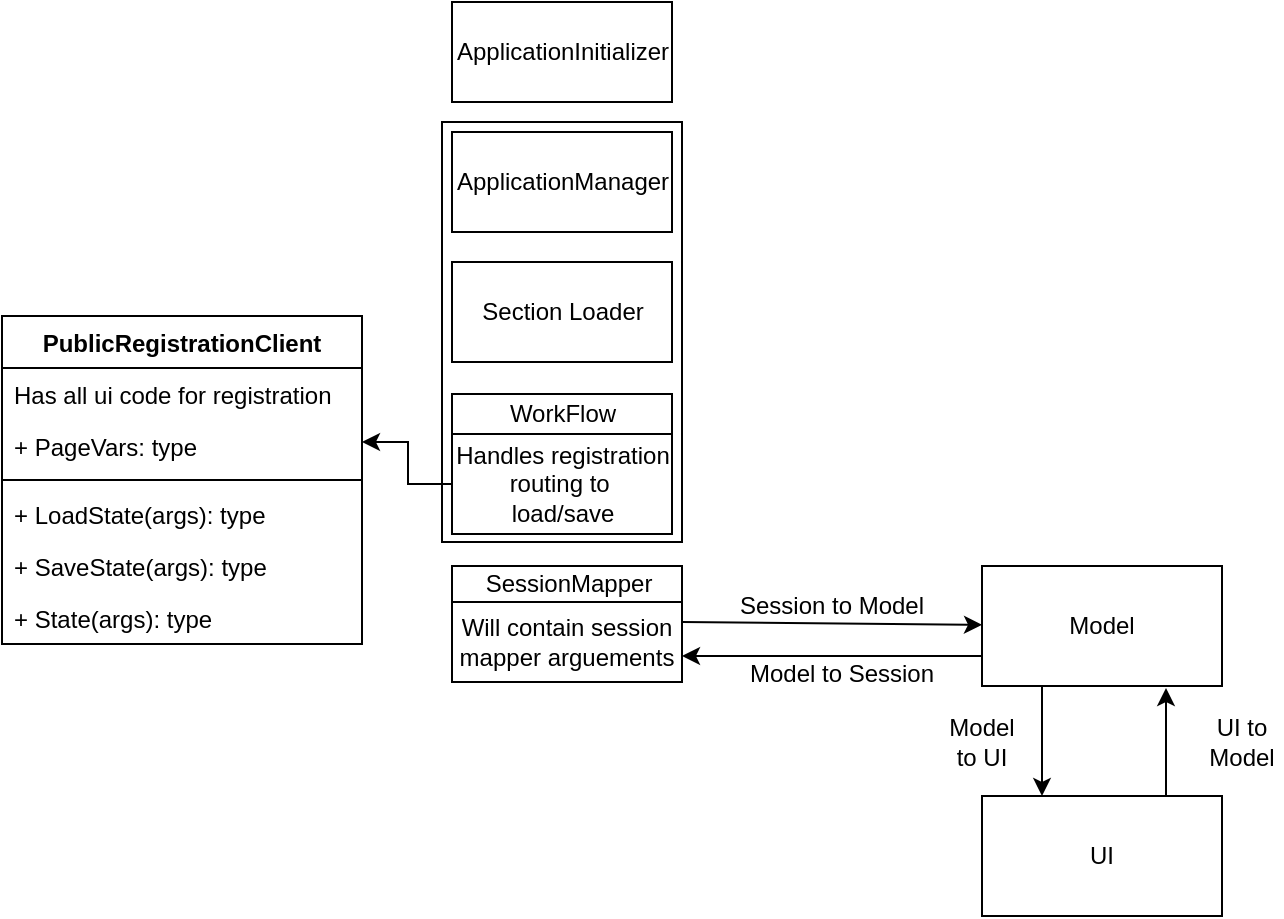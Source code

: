 <mxfile version="11.1.4" type="github"><diagram id="7GvVTqTpiJr5v5xNsKPM" name="Page-1"><mxGraphModel dx="1038" dy="581" grid="1" gridSize="10" guides="1" tooltips="1" connect="1" arrows="1" fold="1" page="1" pageScale="1" pageWidth="850" pageHeight="1100" math="0" shadow="0"><root><mxCell id="0"/><mxCell id="1" parent="0"/><mxCell id="HYGHDrBhQrccPC-CdQ9i-16" value="" style="rounded=0;whiteSpace=wrap;html=1;" vertex="1" parent="1"><mxGeometry x="260" y="70" width="120" height="210" as="geometry"/></mxCell><mxCell id="4BKxX_FA9T9ESoVDrarx-7" value="PublicRegistrationClient" style="swimlane;fontStyle=1;align=center;verticalAlign=top;childLayout=stackLayout;horizontal=1;startSize=26;horizontalStack=0;resizeParent=1;resizeParentMax=0;resizeLast=0;collapsible=1;marginBottom=0;" parent="1" vertex="1"><mxGeometry x="40" y="167" width="180" height="164" as="geometry"/></mxCell><mxCell id="4BKxX_FA9T9ESoVDrarx-25" value="Has all ui code for registration" style="text;strokeColor=none;fillColor=none;align=left;verticalAlign=top;spacingLeft=4;spacingRight=4;overflow=hidden;rotatable=0;points=[[0,0.5],[1,0.5]];portConstraint=eastwest;" parent="4BKxX_FA9T9ESoVDrarx-7" vertex="1"><mxGeometry y="26" width="180" height="26" as="geometry"/></mxCell><mxCell id="4BKxX_FA9T9ESoVDrarx-8" value="+ PageVars: type" style="text;strokeColor=none;fillColor=none;align=left;verticalAlign=top;spacingLeft=4;spacingRight=4;overflow=hidden;rotatable=0;points=[[0,0.5],[1,0.5]];portConstraint=eastwest;" parent="4BKxX_FA9T9ESoVDrarx-7" vertex="1"><mxGeometry y="52" width="180" height="26" as="geometry"/></mxCell><mxCell id="4BKxX_FA9T9ESoVDrarx-9" value="" style="line;strokeWidth=1;fillColor=none;align=left;verticalAlign=middle;spacingTop=-1;spacingLeft=3;spacingRight=3;rotatable=0;labelPosition=right;points=[];portConstraint=eastwest;" parent="4BKxX_FA9T9ESoVDrarx-7" vertex="1"><mxGeometry y="78" width="180" height="8" as="geometry"/></mxCell><mxCell id="4BKxX_FA9T9ESoVDrarx-22" value="+ LoadState(args): type" style="text;strokeColor=none;fillColor=none;align=left;verticalAlign=top;spacingLeft=4;spacingRight=4;overflow=hidden;rotatable=0;points=[[0,0.5],[1,0.5]];portConstraint=eastwest;" parent="4BKxX_FA9T9ESoVDrarx-7" vertex="1"><mxGeometry y="86" width="180" height="26" as="geometry"/></mxCell><mxCell id="4BKxX_FA9T9ESoVDrarx-10" value="+ SaveState(args): type" style="text;strokeColor=none;fillColor=none;align=left;verticalAlign=top;spacingLeft=4;spacingRight=4;overflow=hidden;rotatable=0;points=[[0,0.5],[1,0.5]];portConstraint=eastwest;" parent="4BKxX_FA9T9ESoVDrarx-7" vertex="1"><mxGeometry y="112" width="180" height="26" as="geometry"/></mxCell><mxCell id="4BKxX_FA9T9ESoVDrarx-23" value="+ State(args): type" style="text;strokeColor=none;fillColor=none;align=left;verticalAlign=top;spacingLeft=4;spacingRight=4;overflow=hidden;rotatable=0;points=[[0,0.5],[1,0.5]];portConstraint=eastwest;" parent="4BKxX_FA9T9ESoVDrarx-7" vertex="1"><mxGeometry y="138" width="180" height="26" as="geometry"/></mxCell><mxCell id="4BKxX_FA9T9ESoVDrarx-14" value="SessionMapper" style="html=1;" parent="1" vertex="1"><mxGeometry x="265" y="292" width="115" height="18" as="geometry"/></mxCell><mxCell id="4BKxX_FA9T9ESoVDrarx-15" value="WorkFlow" style="html=1;" parent="1" vertex="1"><mxGeometry x="265" y="206" width="110" height="20" as="geometry"/></mxCell><mxCell id="4BKxX_FA9T9ESoVDrarx-16" value="ApplicationInitializer" style="html=1;" parent="1" vertex="1"><mxGeometry x="265" y="10" width="110" height="50" as="geometry"/></mxCell><mxCell id="4BKxX_FA9T9ESoVDrarx-17" value="ApplicationManager" style="html=1;" parent="1" vertex="1"><mxGeometry x="265" y="75" width="110" height="50" as="geometry"/></mxCell><mxCell id="4BKxX_FA9T9ESoVDrarx-34" value="" style="edgeStyle=orthogonalEdgeStyle;rounded=0;orthogonalLoop=1;jettySize=auto;html=1;" parent="1" source="4BKxX_FA9T9ESoVDrarx-18" target="4BKxX_FA9T9ESoVDrarx-7" edge="1"><mxGeometry relative="1" as="geometry"><Array as="points"><mxPoint x="243" y="251"/><mxPoint x="243" y="230"/></Array></mxGeometry></mxCell><mxCell id="4BKxX_FA9T9ESoVDrarx-18" value="Handles registration&lt;br&gt;routing to&amp;nbsp;&lt;br&gt;load/save" style="html=1;" parent="1" vertex="1"><mxGeometry x="265" y="226" width="110" height="50" as="geometry"/></mxCell><mxCell id="HYGHDrBhQrccPC-CdQ9i-2" value="Section Loader" style="html=1;" vertex="1" parent="1"><mxGeometry x="265" y="140" width="110" height="50" as="geometry"/></mxCell><mxCell id="HYGHDrBhQrccPC-CdQ9i-3" value="Will contain session mapper arguements" style="rounded=0;whiteSpace=wrap;html=1;" vertex="1" parent="1"><mxGeometry x="265" y="310" width="115" height="40" as="geometry"/></mxCell><mxCell id="HYGHDrBhQrccPC-CdQ9i-4" value="Model" style="rounded=0;whiteSpace=wrap;html=1;" vertex="1" parent="1"><mxGeometry x="530" y="292" width="120" height="60" as="geometry"/></mxCell><mxCell id="HYGHDrBhQrccPC-CdQ9i-5" value="UI" style="rounded=0;whiteSpace=wrap;html=1;" vertex="1" parent="1"><mxGeometry x="530" y="407" width="120" height="60" as="geometry"/></mxCell><mxCell id="HYGHDrBhQrccPC-CdQ9i-6" value="" style="endArrow=classic;html=1;exitX=1;exitY=0.25;exitDx=0;exitDy=0;" edge="1" parent="1" source="HYGHDrBhQrccPC-CdQ9i-3" target="HYGHDrBhQrccPC-CdQ9i-4"><mxGeometry width="50" height="50" relative="1" as="geometry"><mxPoint x="40" y="580" as="sourcePoint"/><mxPoint x="90" y="530" as="targetPoint"/></mxGeometry></mxCell><mxCell id="HYGHDrBhQrccPC-CdQ9i-7" value="Session to Model" style="text;html=1;strokeColor=none;fillColor=none;align=center;verticalAlign=middle;whiteSpace=wrap;rounded=0;" vertex="1" parent="1"><mxGeometry x="400" y="302" width="110" height="20" as="geometry"/></mxCell><mxCell id="HYGHDrBhQrccPC-CdQ9i-8" value="" style="endArrow=classic;html=1;exitX=0;exitY=0.75;exitDx=0;exitDy=0;" edge="1" parent="1" source="HYGHDrBhQrccPC-CdQ9i-4"><mxGeometry width="50" height="50" relative="1" as="geometry"><mxPoint x="40" y="580" as="sourcePoint"/><mxPoint x="380" y="337" as="targetPoint"/></mxGeometry></mxCell><mxCell id="HYGHDrBhQrccPC-CdQ9i-9" value="Model to Session" style="text;html=1;strokeColor=none;fillColor=none;align=center;verticalAlign=middle;whiteSpace=wrap;rounded=0;" vertex="1" parent="1"><mxGeometry x="405" y="336" width="110" height="20" as="geometry"/></mxCell><mxCell id="HYGHDrBhQrccPC-CdQ9i-12" value="" style="endArrow=classic;html=1;exitX=0.25;exitY=1;exitDx=0;exitDy=0;entryX=0.25;entryY=0;entryDx=0;entryDy=0;" edge="1" parent="1" source="HYGHDrBhQrccPC-CdQ9i-4" target="HYGHDrBhQrccPC-CdQ9i-5"><mxGeometry width="50" height="50" relative="1" as="geometry"><mxPoint x="40" y="570" as="sourcePoint"/><mxPoint x="90" y="520" as="targetPoint"/></mxGeometry></mxCell><mxCell id="HYGHDrBhQrccPC-CdQ9i-13" value="" style="endArrow=classic;html=1;entryX=0.85;entryY=1.017;entryDx=0;entryDy=0;entryPerimeter=0;" edge="1" parent="1"><mxGeometry width="50" height="50" relative="1" as="geometry"><mxPoint x="622" y="407" as="sourcePoint"/><mxPoint x="622" y="353.02" as="targetPoint"/></mxGeometry></mxCell><mxCell id="HYGHDrBhQrccPC-CdQ9i-14" value="Model to UI" style="text;html=1;strokeColor=none;fillColor=none;align=center;verticalAlign=middle;whiteSpace=wrap;rounded=0;" vertex="1" parent="1"><mxGeometry x="510" y="360" width="40" height="40" as="geometry"/></mxCell><mxCell id="HYGHDrBhQrccPC-CdQ9i-15" value="UI to Model" style="text;html=1;strokeColor=none;fillColor=none;align=center;verticalAlign=middle;whiteSpace=wrap;rounded=0;" vertex="1" parent="1"><mxGeometry x="640" y="359" width="40" height="41" as="geometry"/></mxCell></root></mxGraphModel></diagram></mxfile>